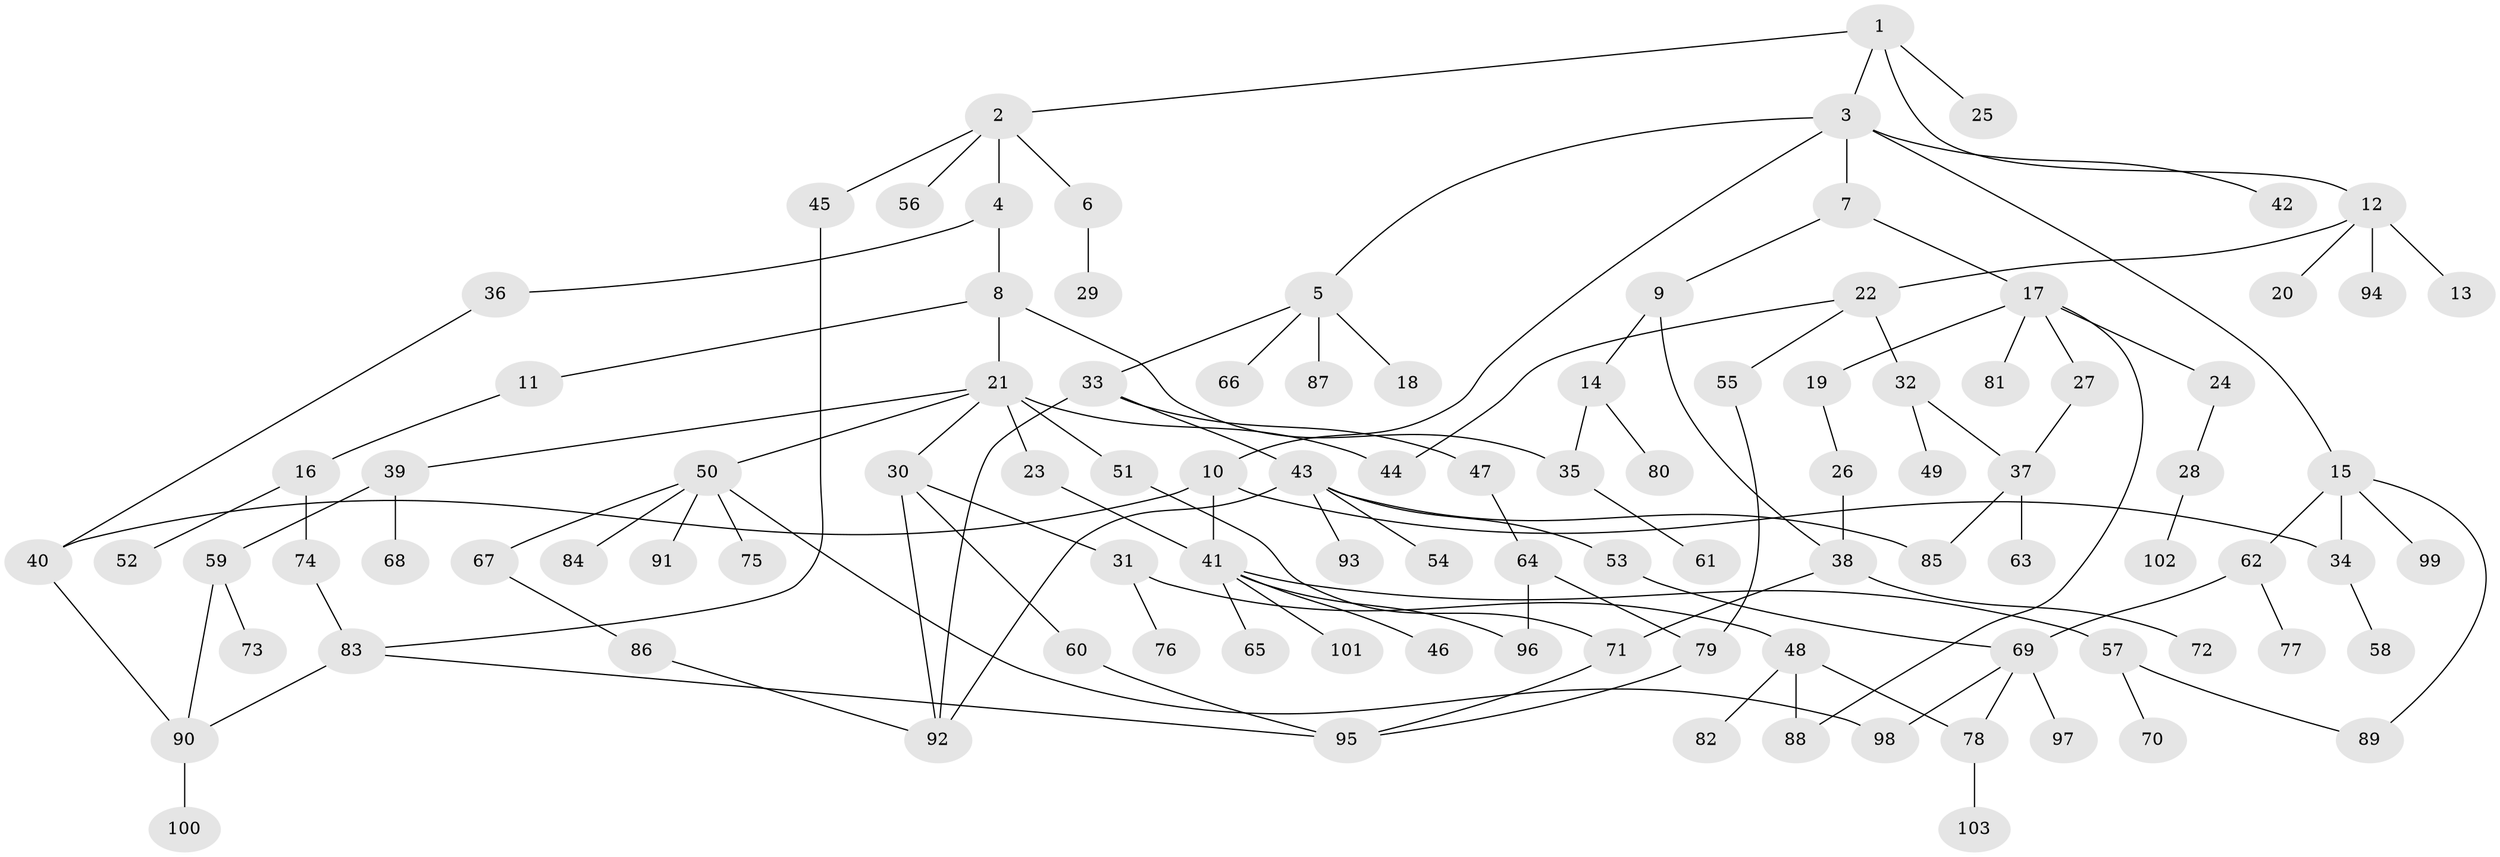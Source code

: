 // coarse degree distribution, {12: 0.0196078431372549, 4: 0.09803921568627451, 2: 0.23529411764705882, 7: 0.0392156862745098, 6: 0.058823529411764705, 1: 0.4117647058823529, 5: 0.0392156862745098, 13: 0.0196078431372549, 3: 0.0784313725490196}
// Generated by graph-tools (version 1.1) at 2025/17/03/04/25 18:17:01]
// undirected, 103 vertices, 127 edges
graph export_dot {
graph [start="1"]
  node [color=gray90,style=filled];
  1;
  2;
  3;
  4;
  5;
  6;
  7;
  8;
  9;
  10;
  11;
  12;
  13;
  14;
  15;
  16;
  17;
  18;
  19;
  20;
  21;
  22;
  23;
  24;
  25;
  26;
  27;
  28;
  29;
  30;
  31;
  32;
  33;
  34;
  35;
  36;
  37;
  38;
  39;
  40;
  41;
  42;
  43;
  44;
  45;
  46;
  47;
  48;
  49;
  50;
  51;
  52;
  53;
  54;
  55;
  56;
  57;
  58;
  59;
  60;
  61;
  62;
  63;
  64;
  65;
  66;
  67;
  68;
  69;
  70;
  71;
  72;
  73;
  74;
  75;
  76;
  77;
  78;
  79;
  80;
  81;
  82;
  83;
  84;
  85;
  86;
  87;
  88;
  89;
  90;
  91;
  92;
  93;
  94;
  95;
  96;
  97;
  98;
  99;
  100;
  101;
  102;
  103;
  1 -- 2;
  1 -- 3;
  1 -- 12;
  1 -- 25;
  2 -- 4;
  2 -- 6;
  2 -- 45;
  2 -- 56;
  3 -- 5;
  3 -- 7;
  3 -- 10;
  3 -- 15;
  3 -- 42;
  4 -- 8;
  4 -- 36;
  5 -- 18;
  5 -- 33;
  5 -- 66;
  5 -- 87;
  6 -- 29;
  7 -- 9;
  7 -- 17;
  8 -- 11;
  8 -- 21;
  8 -- 35;
  9 -- 14;
  9 -- 38;
  10 -- 34;
  10 -- 40;
  10 -- 41;
  11 -- 16;
  12 -- 13;
  12 -- 20;
  12 -- 22;
  12 -- 94;
  14 -- 80;
  14 -- 35;
  15 -- 62;
  15 -- 89;
  15 -- 99;
  15 -- 34;
  16 -- 52;
  16 -- 74;
  17 -- 19;
  17 -- 24;
  17 -- 27;
  17 -- 81;
  17 -- 88;
  19 -- 26;
  21 -- 23;
  21 -- 30;
  21 -- 39;
  21 -- 50;
  21 -- 51;
  21 -- 44;
  22 -- 32;
  22 -- 44;
  22 -- 55;
  23 -- 41;
  24 -- 28;
  26 -- 38;
  27 -- 37;
  28 -- 102;
  30 -- 31;
  30 -- 60;
  30 -- 92;
  31 -- 48;
  31 -- 76;
  32 -- 49;
  32 -- 37;
  33 -- 43;
  33 -- 47;
  33 -- 92;
  34 -- 58;
  35 -- 61;
  36 -- 40;
  37 -- 63;
  37 -- 85;
  38 -- 72;
  38 -- 71;
  39 -- 59;
  39 -- 68;
  40 -- 90;
  41 -- 46;
  41 -- 57;
  41 -- 65;
  41 -- 101;
  41 -- 96;
  43 -- 53;
  43 -- 54;
  43 -- 85;
  43 -- 93;
  43 -- 92;
  45 -- 83;
  47 -- 64;
  48 -- 78;
  48 -- 82;
  48 -- 88;
  50 -- 67;
  50 -- 75;
  50 -- 84;
  50 -- 91;
  50 -- 98;
  51 -- 71;
  53 -- 69;
  55 -- 79;
  57 -- 70;
  57 -- 89;
  59 -- 73;
  59 -- 90;
  60 -- 95;
  62 -- 77;
  62 -- 69;
  64 -- 96;
  64 -- 79;
  67 -- 86;
  69 -- 97;
  69 -- 98;
  69 -- 78;
  71 -- 95;
  74 -- 83;
  78 -- 103;
  79 -- 95;
  83 -- 90;
  83 -- 95;
  86 -- 92;
  90 -- 100;
}
